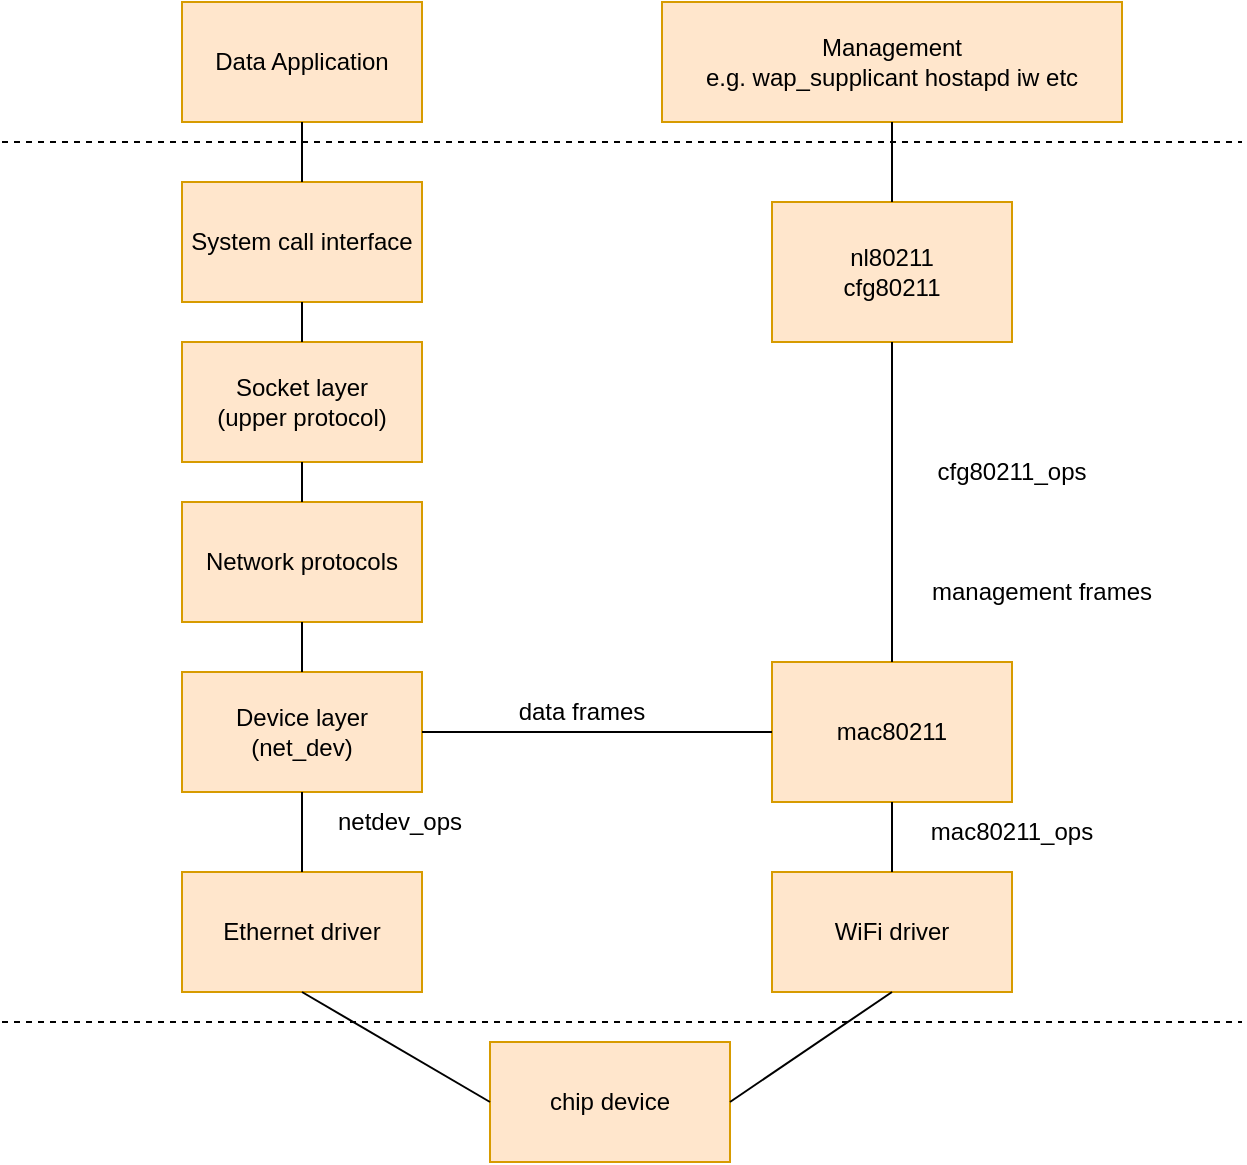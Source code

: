 <mxfile version="21.3.2" type="github">
  <diagram name="第 1 页" id="0yybstzhXFqq_Shl4w4K">
    <mxGraphModel dx="1195" dy="596" grid="1" gridSize="10" guides="1" tooltips="1" connect="1" arrows="1" fold="1" page="1" pageScale="1" pageWidth="827" pageHeight="1169" math="0" shadow="0">
      <root>
        <mxCell id="0" />
        <mxCell id="1" parent="0" />
        <mxCell id="PwA8hzEBvMPH8ye1Vdly-1" value="Data Application" style="rounded=0;whiteSpace=wrap;html=1;fillColor=#ffe6cc;strokeColor=#d79b00;" vertex="1" parent="1">
          <mxGeometry x="140" y="120" width="120" height="60" as="geometry" />
        </mxCell>
        <mxCell id="PwA8hzEBvMPH8ye1Vdly-2" value="Management&lt;br&gt;e.g. wap_supplicant hostapd iw etc" style="rounded=0;whiteSpace=wrap;html=1;fillColor=#ffe6cc;strokeColor=#d79b00;" vertex="1" parent="1">
          <mxGeometry x="380" y="120" width="230" height="60" as="geometry" />
        </mxCell>
        <mxCell id="PwA8hzEBvMPH8ye1Vdly-3" value="" style="endArrow=none;dashed=1;html=1;rounded=0;" edge="1" parent="1">
          <mxGeometry width="50" height="50" relative="1" as="geometry">
            <mxPoint x="50" y="190" as="sourcePoint" />
            <mxPoint x="670" y="190" as="targetPoint" />
          </mxGeometry>
        </mxCell>
        <mxCell id="PwA8hzEBvMPH8ye1Vdly-4" value="System call interface" style="rounded=0;whiteSpace=wrap;html=1;fillColor=#ffe6cc;strokeColor=#d79b00;" vertex="1" parent="1">
          <mxGeometry x="140" y="210" width="120" height="60" as="geometry" />
        </mxCell>
        <mxCell id="PwA8hzEBvMPH8ye1Vdly-5" value="Socket layer&lt;br&gt;(upper protocol)" style="rounded=0;whiteSpace=wrap;html=1;fillColor=#ffe6cc;strokeColor=#d79b00;" vertex="1" parent="1">
          <mxGeometry x="140" y="290" width="120" height="60" as="geometry" />
        </mxCell>
        <mxCell id="PwA8hzEBvMPH8ye1Vdly-6" value="Network protocols" style="rounded=0;whiteSpace=wrap;html=1;fillColor=#ffe6cc;strokeColor=#d79b00;" vertex="1" parent="1">
          <mxGeometry x="140" y="370" width="120" height="60" as="geometry" />
        </mxCell>
        <mxCell id="PwA8hzEBvMPH8ye1Vdly-7" value="Device layer&lt;br&gt;(net_dev)" style="rounded=0;whiteSpace=wrap;html=1;fillColor=#ffe6cc;strokeColor=#d79b00;" vertex="1" parent="1">
          <mxGeometry x="140" y="455" width="120" height="60" as="geometry" />
        </mxCell>
        <mxCell id="PwA8hzEBvMPH8ye1Vdly-8" value="Ethernet driver" style="rounded=0;whiteSpace=wrap;html=1;fillColor=#ffe6cc;strokeColor=#d79b00;" vertex="1" parent="1">
          <mxGeometry x="140" y="555" width="120" height="60" as="geometry" />
        </mxCell>
        <mxCell id="PwA8hzEBvMPH8ye1Vdly-9" value="nl80211&lt;br&gt;cfg80211" style="rounded=0;whiteSpace=wrap;html=1;fillColor=#ffe6cc;strokeColor=#d79b00;" vertex="1" parent="1">
          <mxGeometry x="435" y="220" width="120" height="70" as="geometry" />
        </mxCell>
        <mxCell id="PwA8hzEBvMPH8ye1Vdly-10" value="mac80211" style="rounded=0;whiteSpace=wrap;html=1;fillColor=#ffe6cc;strokeColor=#d79b00;" vertex="1" parent="1">
          <mxGeometry x="435" y="450" width="120" height="70" as="geometry" />
        </mxCell>
        <mxCell id="PwA8hzEBvMPH8ye1Vdly-11" value="WiFi driver" style="rounded=0;whiteSpace=wrap;html=1;fillColor=#ffe6cc;strokeColor=#d79b00;" vertex="1" parent="1">
          <mxGeometry x="435" y="555" width="120" height="60" as="geometry" />
        </mxCell>
        <mxCell id="PwA8hzEBvMPH8ye1Vdly-13" value="" style="endArrow=none;html=1;rounded=0;exitX=0.5;exitY=0;exitDx=0;exitDy=0;" edge="1" parent="1" source="PwA8hzEBvMPH8ye1Vdly-4">
          <mxGeometry width="50" height="50" relative="1" as="geometry">
            <mxPoint x="150" y="230" as="sourcePoint" />
            <mxPoint x="200" y="180" as="targetPoint" />
          </mxGeometry>
        </mxCell>
        <mxCell id="PwA8hzEBvMPH8ye1Vdly-14" value="" style="endArrow=none;html=1;rounded=0;exitX=0.5;exitY=0;exitDx=0;exitDy=0;" edge="1" parent="1" source="PwA8hzEBvMPH8ye1Vdly-5">
          <mxGeometry width="50" height="50" relative="1" as="geometry">
            <mxPoint x="150" y="320" as="sourcePoint" />
            <mxPoint x="200" y="270" as="targetPoint" />
          </mxGeometry>
        </mxCell>
        <mxCell id="PwA8hzEBvMPH8ye1Vdly-15" value="" style="endArrow=none;html=1;rounded=0;exitX=0.5;exitY=0;exitDx=0;exitDy=0;entryX=0.5;entryY=1;entryDx=0;entryDy=0;" edge="1" parent="1" source="PwA8hzEBvMPH8ye1Vdly-6" target="PwA8hzEBvMPH8ye1Vdly-5">
          <mxGeometry width="50" height="50" relative="1" as="geometry">
            <mxPoint x="150" y="410" as="sourcePoint" />
            <mxPoint x="200" y="360" as="targetPoint" />
          </mxGeometry>
        </mxCell>
        <mxCell id="PwA8hzEBvMPH8ye1Vdly-16" value="" style="endArrow=none;html=1;rounded=0;entryX=0.5;entryY=1;entryDx=0;entryDy=0;" edge="1" parent="1" source="PwA8hzEBvMPH8ye1Vdly-7" target="PwA8hzEBvMPH8ye1Vdly-6">
          <mxGeometry width="50" height="50" relative="1" as="geometry">
            <mxPoint x="150" y="500" as="sourcePoint" />
            <mxPoint x="200" y="450" as="targetPoint" />
          </mxGeometry>
        </mxCell>
        <mxCell id="PwA8hzEBvMPH8ye1Vdly-17" value="" style="endArrow=none;html=1;rounded=0;exitX=0.5;exitY=0;exitDx=0;exitDy=0;" edge="1" parent="1" source="PwA8hzEBvMPH8ye1Vdly-8" target="PwA8hzEBvMPH8ye1Vdly-7">
          <mxGeometry width="50" height="50" relative="1" as="geometry">
            <mxPoint x="150" y="580" as="sourcePoint" />
            <mxPoint x="200" y="530" as="targetPoint" />
          </mxGeometry>
        </mxCell>
        <mxCell id="PwA8hzEBvMPH8ye1Vdly-18" value="" style="endArrow=none;html=1;rounded=0;entryX=0.5;entryY=1;entryDx=0;entryDy=0;" edge="1" parent="1" source="PwA8hzEBvMPH8ye1Vdly-9" target="PwA8hzEBvMPH8ye1Vdly-2">
          <mxGeometry width="50" height="50" relative="1" as="geometry">
            <mxPoint x="450" y="230" as="sourcePoint" />
            <mxPoint x="500" y="180" as="targetPoint" />
          </mxGeometry>
        </mxCell>
        <mxCell id="PwA8hzEBvMPH8ye1Vdly-19" value="" style="endArrow=none;html=1;rounded=0;exitX=0.5;exitY=0;exitDx=0;exitDy=0;entryX=0.5;entryY=1;entryDx=0;entryDy=0;" edge="1" parent="1" source="PwA8hzEBvMPH8ye1Vdly-10" target="PwA8hzEBvMPH8ye1Vdly-9">
          <mxGeometry width="50" height="50" relative="1" as="geometry">
            <mxPoint x="450" y="340" as="sourcePoint" />
            <mxPoint x="500" y="290" as="targetPoint" />
          </mxGeometry>
        </mxCell>
        <mxCell id="PwA8hzEBvMPH8ye1Vdly-20" value="" style="endArrow=none;html=1;rounded=0;exitX=0.5;exitY=0;exitDx=0;exitDy=0;entryX=0.5;entryY=1;entryDx=0;entryDy=0;" edge="1" parent="1" source="PwA8hzEBvMPH8ye1Vdly-11" target="PwA8hzEBvMPH8ye1Vdly-10">
          <mxGeometry width="50" height="50" relative="1" as="geometry">
            <mxPoint x="450" y="590" as="sourcePoint" />
            <mxPoint x="500" y="540" as="targetPoint" />
          </mxGeometry>
        </mxCell>
        <mxCell id="PwA8hzEBvMPH8ye1Vdly-21" value="cfg80211_ops" style="text;html=1;strokeColor=none;fillColor=none;align=center;verticalAlign=middle;whiteSpace=wrap;rounded=0;" vertex="1" parent="1">
          <mxGeometry x="510" y="340" width="90" height="30" as="geometry" />
        </mxCell>
        <mxCell id="PwA8hzEBvMPH8ye1Vdly-22" value="" style="endArrow=none;html=1;rounded=0;exitX=1;exitY=0.5;exitDx=0;exitDy=0;entryX=0;entryY=0.5;entryDx=0;entryDy=0;" edge="1" parent="1" source="PwA8hzEBvMPH8ye1Vdly-7" target="PwA8hzEBvMPH8ye1Vdly-10">
          <mxGeometry width="50" height="50" relative="1" as="geometry">
            <mxPoint x="390" y="530" as="sourcePoint" />
            <mxPoint x="440" y="480" as="targetPoint" />
          </mxGeometry>
        </mxCell>
        <mxCell id="PwA8hzEBvMPH8ye1Vdly-23" value="data frames" style="text;html=1;strokeColor=none;fillColor=none;align=center;verticalAlign=middle;whiteSpace=wrap;rounded=0;" vertex="1" parent="1">
          <mxGeometry x="300" y="460" width="80" height="30" as="geometry" />
        </mxCell>
        <mxCell id="PwA8hzEBvMPH8ye1Vdly-24" value="management frames" style="text;html=1;strokeColor=none;fillColor=none;align=center;verticalAlign=middle;whiteSpace=wrap;rounded=0;" vertex="1" parent="1">
          <mxGeometry x="500" y="400" width="140" height="30" as="geometry" />
        </mxCell>
        <mxCell id="PwA8hzEBvMPH8ye1Vdly-25" value="mac80211_ops" style="text;html=1;strokeColor=none;fillColor=none;align=center;verticalAlign=middle;whiteSpace=wrap;rounded=0;" vertex="1" parent="1">
          <mxGeometry x="510" y="520" width="90" height="30" as="geometry" />
        </mxCell>
        <mxCell id="PwA8hzEBvMPH8ye1Vdly-27" value="" style="endArrow=none;dashed=1;html=1;rounded=0;" edge="1" parent="1">
          <mxGeometry width="50" height="50" relative="1" as="geometry">
            <mxPoint x="50" y="630" as="sourcePoint" />
            <mxPoint x="670" y="630" as="targetPoint" />
          </mxGeometry>
        </mxCell>
        <mxCell id="PwA8hzEBvMPH8ye1Vdly-28" value="chip device" style="rounded=0;whiteSpace=wrap;html=1;fillColor=#ffe6cc;strokeColor=#d79b00;" vertex="1" parent="1">
          <mxGeometry x="294" y="640" width="120" height="60" as="geometry" />
        </mxCell>
        <mxCell id="PwA8hzEBvMPH8ye1Vdly-29" value="" style="endArrow=none;html=1;rounded=0;exitX=1;exitY=0.5;exitDx=0;exitDy=0;entryX=0.5;entryY=1;entryDx=0;entryDy=0;" edge="1" parent="1" source="PwA8hzEBvMPH8ye1Vdly-28" target="PwA8hzEBvMPH8ye1Vdly-11">
          <mxGeometry width="50" height="50" relative="1" as="geometry">
            <mxPoint x="450" y="660" as="sourcePoint" />
            <mxPoint x="500" y="610" as="targetPoint" />
          </mxGeometry>
        </mxCell>
        <mxCell id="PwA8hzEBvMPH8ye1Vdly-30" value="" style="endArrow=none;html=1;rounded=0;entryX=0;entryY=0.5;entryDx=0;entryDy=0;exitX=0.5;exitY=1;exitDx=0;exitDy=0;" edge="1" parent="1" source="PwA8hzEBvMPH8ye1Vdly-8" target="PwA8hzEBvMPH8ye1Vdly-28">
          <mxGeometry width="50" height="50" relative="1" as="geometry">
            <mxPoint x="230" y="690" as="sourcePoint" />
            <mxPoint x="280" y="640" as="targetPoint" />
          </mxGeometry>
        </mxCell>
        <mxCell id="PwA8hzEBvMPH8ye1Vdly-31" value="netdev_ops" style="text;html=1;strokeColor=none;fillColor=none;align=center;verticalAlign=middle;whiteSpace=wrap;rounded=0;" vertex="1" parent="1">
          <mxGeometry x="204" y="515" width="90" height="30" as="geometry" />
        </mxCell>
      </root>
    </mxGraphModel>
  </diagram>
</mxfile>
